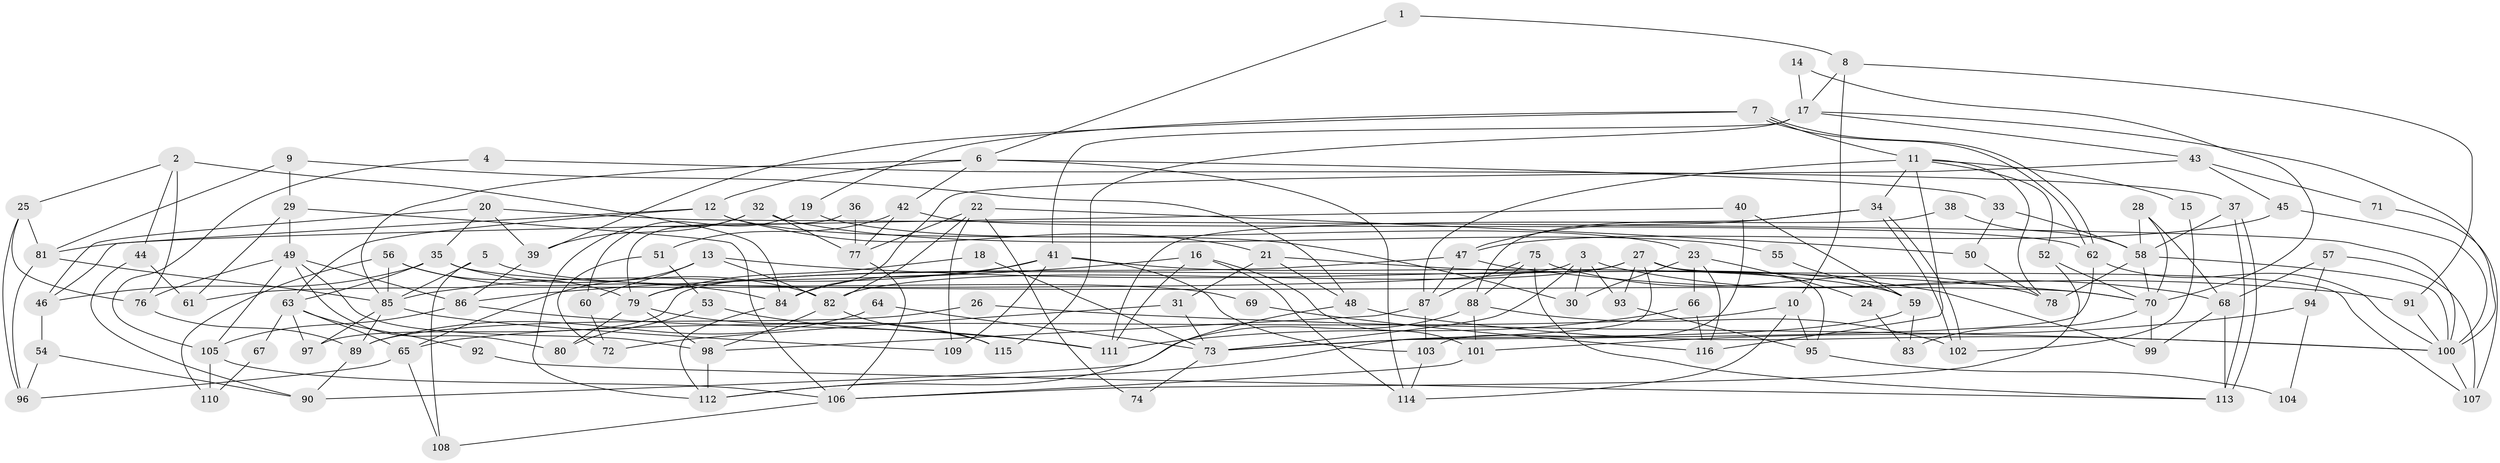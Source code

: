 // coarse degree distribution, {2: 0.0684931506849315, 5: 0.2465753424657534, 6: 0.1095890410958904, 3: 0.1917808219178082, 8: 0.0410958904109589, 9: 0.0273972602739726, 4: 0.1643835616438356, 7: 0.136986301369863, 10: 0.0136986301369863}
// Generated by graph-tools (version 1.1) at 2025/52/02/27/25 19:52:02]
// undirected, 116 vertices, 232 edges
graph export_dot {
graph [start="1"]
  node [color=gray90,style=filled];
  1;
  2;
  3;
  4;
  5;
  6;
  7;
  8;
  9;
  10;
  11;
  12;
  13;
  14;
  15;
  16;
  17;
  18;
  19;
  20;
  21;
  22;
  23;
  24;
  25;
  26;
  27;
  28;
  29;
  30;
  31;
  32;
  33;
  34;
  35;
  36;
  37;
  38;
  39;
  40;
  41;
  42;
  43;
  44;
  45;
  46;
  47;
  48;
  49;
  50;
  51;
  52;
  53;
  54;
  55;
  56;
  57;
  58;
  59;
  60;
  61;
  62;
  63;
  64;
  65;
  66;
  67;
  68;
  69;
  70;
  71;
  72;
  73;
  74;
  75;
  76;
  77;
  78;
  79;
  80;
  81;
  82;
  83;
  84;
  85;
  86;
  87;
  88;
  89;
  90;
  91;
  92;
  93;
  94;
  95;
  96;
  97;
  98;
  99;
  100;
  101;
  102;
  103;
  104;
  105;
  106;
  107;
  108;
  109;
  110;
  111;
  112;
  113;
  114;
  115;
  116;
  1 -- 6;
  1 -- 8;
  2 -- 84;
  2 -- 76;
  2 -- 25;
  2 -- 44;
  3 -- 68;
  3 -- 30;
  3 -- 61;
  3 -- 73;
  3 -- 93;
  4 -- 37;
  4 -- 105;
  5 -- 85;
  5 -- 108;
  5 -- 69;
  6 -- 12;
  6 -- 85;
  6 -- 33;
  6 -- 42;
  6 -- 114;
  7 -- 11;
  7 -- 62;
  7 -- 62;
  7 -- 19;
  7 -- 39;
  8 -- 91;
  8 -- 17;
  8 -- 10;
  9 -- 29;
  9 -- 48;
  9 -- 81;
  10 -- 95;
  10 -- 65;
  10 -- 114;
  11 -- 52;
  11 -- 34;
  11 -- 15;
  11 -- 78;
  11 -- 87;
  11 -- 116;
  12 -- 46;
  12 -- 63;
  12 -- 21;
  12 -- 30;
  13 -- 70;
  13 -- 82;
  13 -- 60;
  13 -- 65;
  14 -- 70;
  14 -- 17;
  15 -- 102;
  16 -- 114;
  16 -- 86;
  16 -- 101;
  16 -- 111;
  17 -- 100;
  17 -- 41;
  17 -- 43;
  17 -- 115;
  18 -- 73;
  18 -- 79;
  19 -- 60;
  19 -- 23;
  20 -- 39;
  20 -- 100;
  20 -- 35;
  20 -- 46;
  21 -- 48;
  21 -- 31;
  21 -- 99;
  22 -- 109;
  22 -- 82;
  22 -- 50;
  22 -- 74;
  22 -- 77;
  23 -- 66;
  23 -- 24;
  23 -- 30;
  23 -- 116;
  24 -- 83;
  25 -- 96;
  25 -- 76;
  25 -- 81;
  26 -- 100;
  26 -- 89;
  27 -- 82;
  27 -- 97;
  27 -- 93;
  27 -- 95;
  27 -- 107;
  27 -- 112;
  28 -- 58;
  28 -- 70;
  28 -- 68;
  29 -- 49;
  29 -- 61;
  29 -- 106;
  31 -- 73;
  31 -- 72;
  32 -- 77;
  32 -- 112;
  32 -- 39;
  32 -- 55;
  33 -- 50;
  33 -- 58;
  34 -- 102;
  34 -- 102;
  34 -- 47;
  34 -- 88;
  35 -- 82;
  35 -- 46;
  35 -- 63;
  35 -- 70;
  36 -- 79;
  36 -- 77;
  37 -- 113;
  37 -- 113;
  37 -- 58;
  38 -- 58;
  38 -- 111;
  39 -- 86;
  40 -- 81;
  40 -- 59;
  40 -- 103;
  41 -- 103;
  41 -- 85;
  41 -- 59;
  41 -- 84;
  41 -- 109;
  42 -- 77;
  42 -- 51;
  42 -- 62;
  43 -- 45;
  43 -- 71;
  43 -- 84;
  44 -- 90;
  44 -- 61;
  45 -- 47;
  45 -- 100;
  46 -- 54;
  47 -- 87;
  47 -- 79;
  47 -- 91;
  48 -- 100;
  48 -- 112;
  49 -- 86;
  49 -- 98;
  49 -- 76;
  49 -- 80;
  49 -- 105;
  50 -- 78;
  51 -- 53;
  51 -- 72;
  52 -- 106;
  52 -- 70;
  53 -- 80;
  53 -- 111;
  54 -- 96;
  54 -- 90;
  55 -- 59;
  56 -- 85;
  56 -- 84;
  56 -- 79;
  56 -- 110;
  57 -- 107;
  57 -- 68;
  57 -- 94;
  58 -- 78;
  58 -- 70;
  58 -- 100;
  59 -- 73;
  59 -- 83;
  60 -- 72;
  62 -- 73;
  62 -- 100;
  63 -- 65;
  63 -- 67;
  63 -- 92;
  63 -- 97;
  64 -- 89;
  64 -- 73;
  65 -- 96;
  65 -- 108;
  66 -- 111;
  66 -- 116;
  67 -- 110;
  68 -- 99;
  68 -- 113;
  69 -- 116;
  70 -- 83;
  70 -- 99;
  71 -- 107;
  73 -- 74;
  75 -- 113;
  75 -- 87;
  75 -- 78;
  75 -- 88;
  76 -- 89;
  77 -- 106;
  79 -- 98;
  79 -- 80;
  79 -- 115;
  81 -- 85;
  81 -- 96;
  82 -- 98;
  82 -- 115;
  84 -- 112;
  85 -- 89;
  85 -- 97;
  85 -- 109;
  86 -- 105;
  86 -- 111;
  87 -- 103;
  87 -- 98;
  88 -- 90;
  88 -- 101;
  88 -- 102;
  89 -- 90;
  91 -- 100;
  92 -- 113;
  93 -- 95;
  94 -- 101;
  94 -- 104;
  95 -- 104;
  98 -- 112;
  100 -- 107;
  101 -- 106;
  103 -- 114;
  105 -- 106;
  105 -- 110;
  106 -- 108;
}
